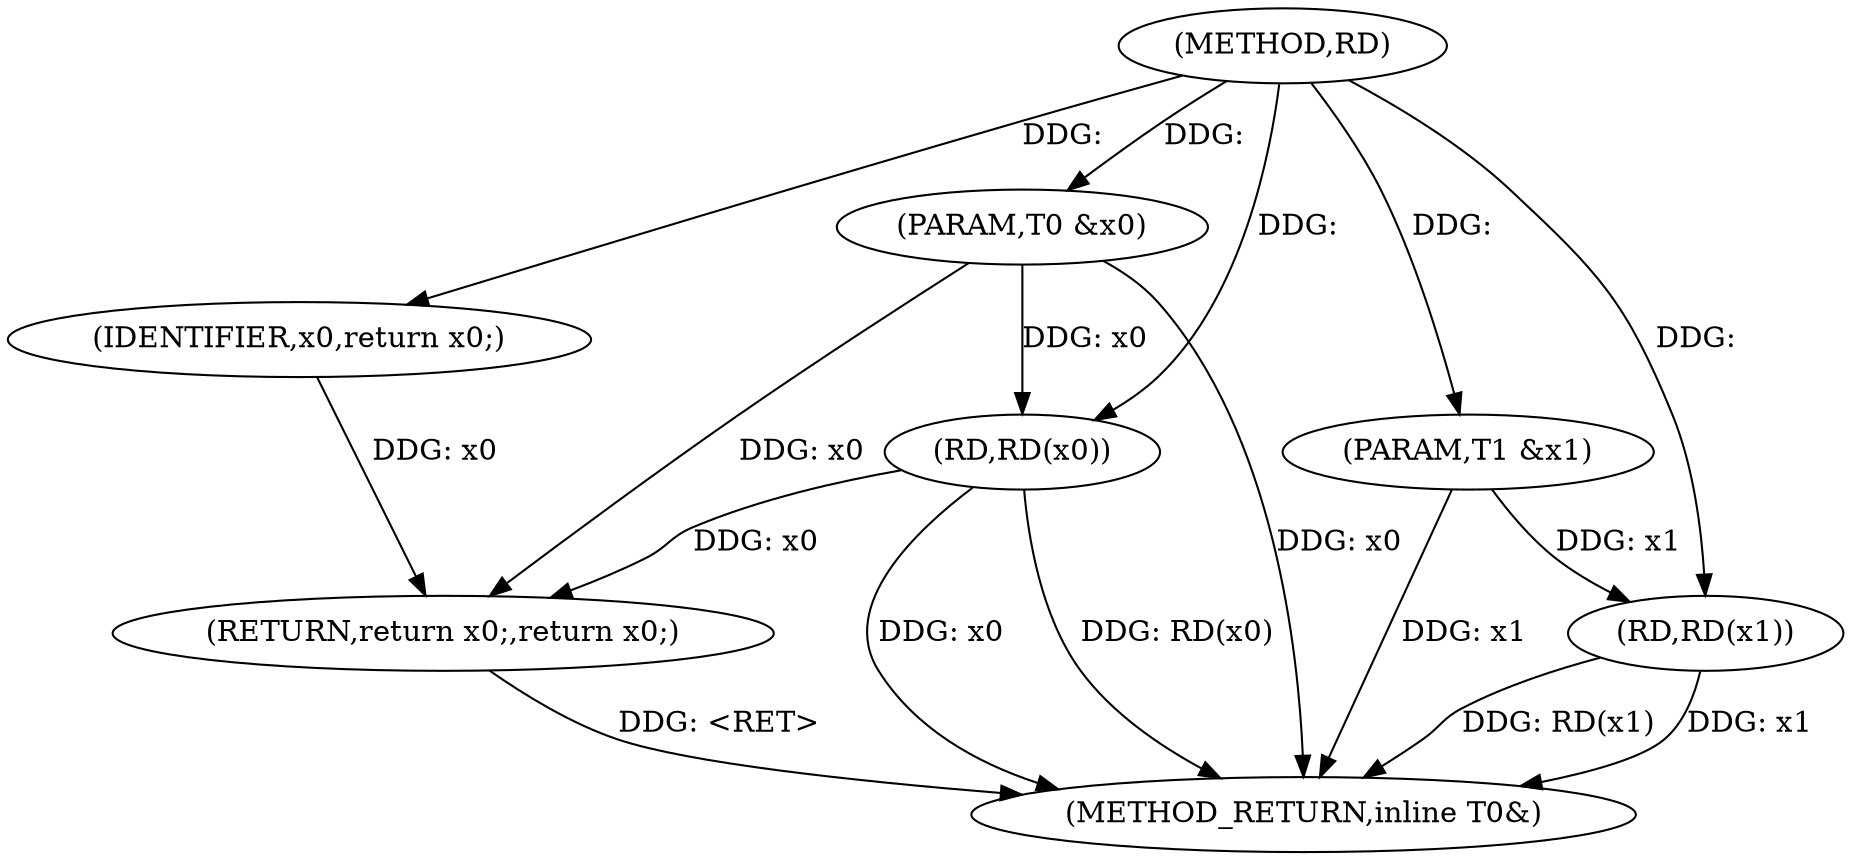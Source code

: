 digraph "RD" {  
"1000271" [label = "(METHOD,RD)" ]
"1000282" [label = "(METHOD_RETURN,inline T0&)" ]
"1000272" [label = "(PARAM,T0 &x0)" ]
"1000273" [label = "(PARAM,T1 &x1)" ]
"1000280" [label = "(RETURN,return x0;,return x0;)" ]
"1000276" [label = "(RD,RD(x0))" ]
"1000278" [label = "(RD,RD(x1))" ]
"1000281" [label = "(IDENTIFIER,x0,return x0;)" ]
  "1000280" -> "1000282"  [ label = "DDG: <RET>"] 
  "1000272" -> "1000282"  [ label = "DDG: x0"] 
  "1000273" -> "1000282"  [ label = "DDG: x1"] 
  "1000276" -> "1000282"  [ label = "DDG: x0"] 
  "1000276" -> "1000282"  [ label = "DDG: RD(x0)"] 
  "1000278" -> "1000282"  [ label = "DDG: x1"] 
  "1000278" -> "1000282"  [ label = "DDG: RD(x1)"] 
  "1000271" -> "1000272"  [ label = "DDG: "] 
  "1000271" -> "1000273"  [ label = "DDG: "] 
  "1000281" -> "1000280"  [ label = "DDG: x0"] 
  "1000276" -> "1000280"  [ label = "DDG: x0"] 
  "1000272" -> "1000280"  [ label = "DDG: x0"] 
  "1000271" -> "1000281"  [ label = "DDG: "] 
  "1000272" -> "1000276"  [ label = "DDG: x0"] 
  "1000271" -> "1000276"  [ label = "DDG: "] 
  "1000273" -> "1000278"  [ label = "DDG: x1"] 
  "1000271" -> "1000278"  [ label = "DDG: "] 
}
